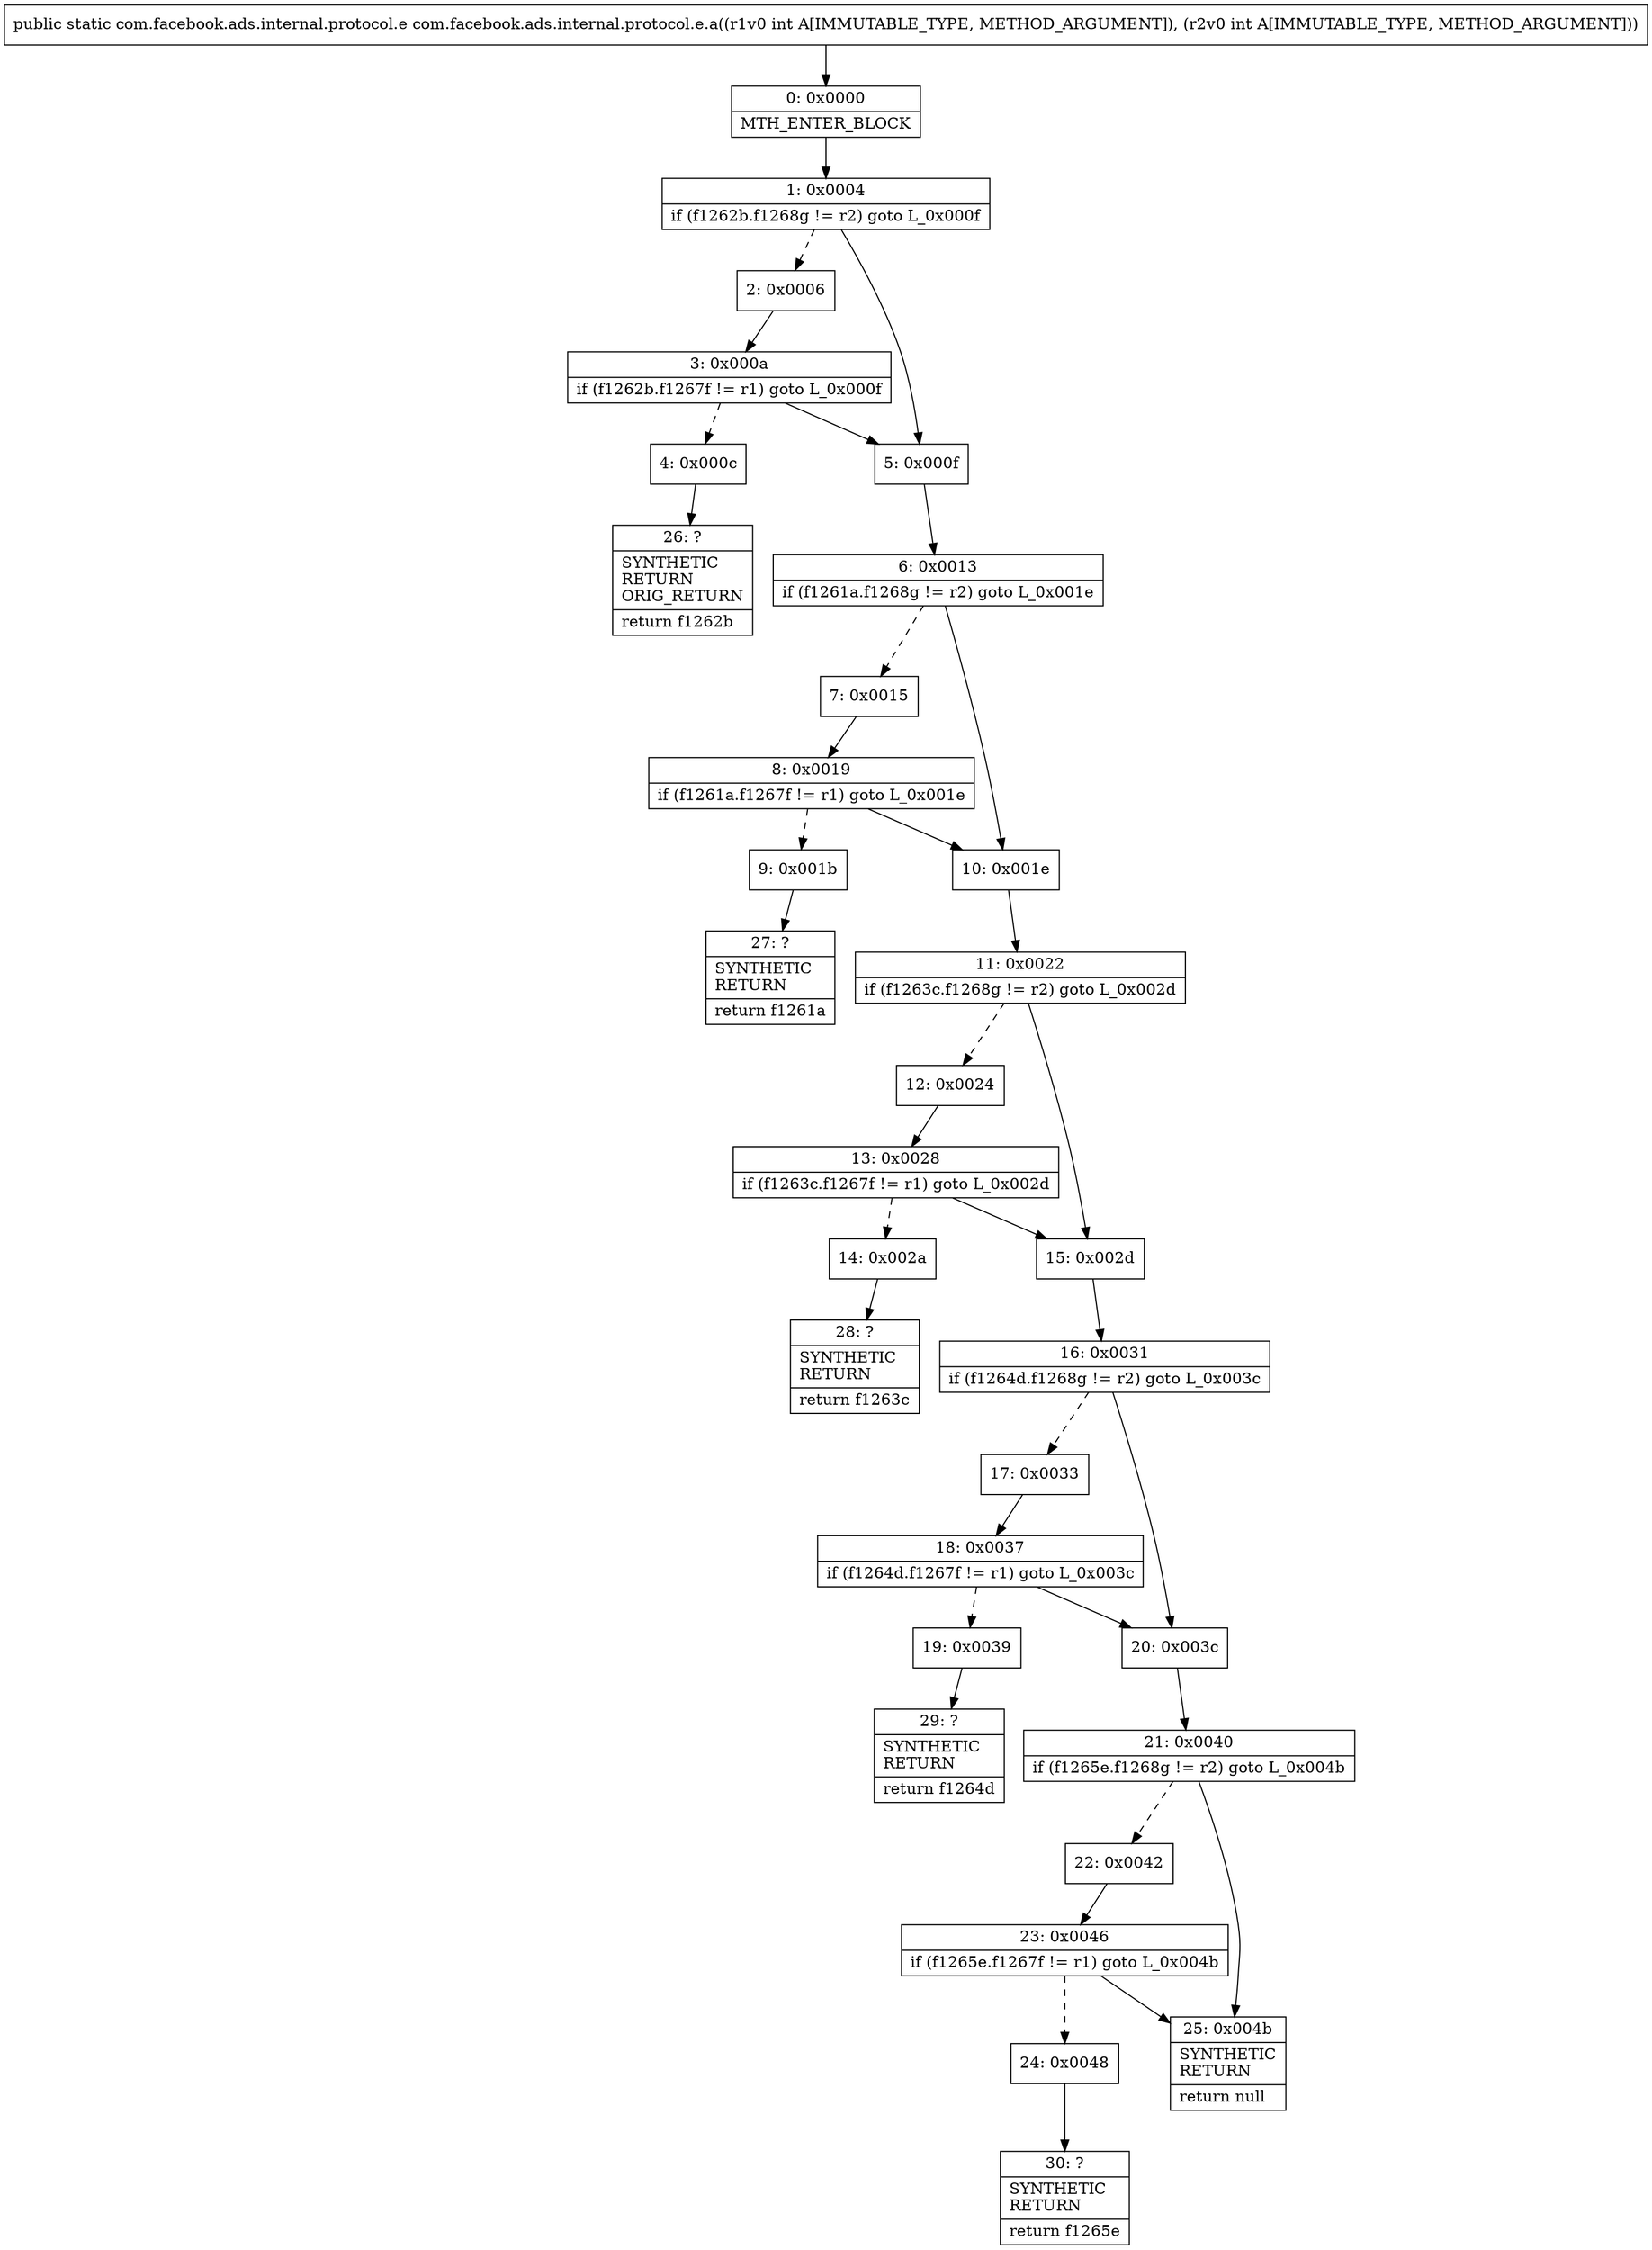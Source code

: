 digraph "CFG forcom.facebook.ads.internal.protocol.e.a(II)Lcom\/facebook\/ads\/internal\/protocol\/e;" {
Node_0 [shape=record,label="{0\:\ 0x0000|MTH_ENTER_BLOCK\l}"];
Node_1 [shape=record,label="{1\:\ 0x0004|if (f1262b.f1268g != r2) goto L_0x000f\l}"];
Node_2 [shape=record,label="{2\:\ 0x0006}"];
Node_3 [shape=record,label="{3\:\ 0x000a|if (f1262b.f1267f != r1) goto L_0x000f\l}"];
Node_4 [shape=record,label="{4\:\ 0x000c}"];
Node_5 [shape=record,label="{5\:\ 0x000f}"];
Node_6 [shape=record,label="{6\:\ 0x0013|if (f1261a.f1268g != r2) goto L_0x001e\l}"];
Node_7 [shape=record,label="{7\:\ 0x0015}"];
Node_8 [shape=record,label="{8\:\ 0x0019|if (f1261a.f1267f != r1) goto L_0x001e\l}"];
Node_9 [shape=record,label="{9\:\ 0x001b}"];
Node_10 [shape=record,label="{10\:\ 0x001e}"];
Node_11 [shape=record,label="{11\:\ 0x0022|if (f1263c.f1268g != r2) goto L_0x002d\l}"];
Node_12 [shape=record,label="{12\:\ 0x0024}"];
Node_13 [shape=record,label="{13\:\ 0x0028|if (f1263c.f1267f != r1) goto L_0x002d\l}"];
Node_14 [shape=record,label="{14\:\ 0x002a}"];
Node_15 [shape=record,label="{15\:\ 0x002d}"];
Node_16 [shape=record,label="{16\:\ 0x0031|if (f1264d.f1268g != r2) goto L_0x003c\l}"];
Node_17 [shape=record,label="{17\:\ 0x0033}"];
Node_18 [shape=record,label="{18\:\ 0x0037|if (f1264d.f1267f != r1) goto L_0x003c\l}"];
Node_19 [shape=record,label="{19\:\ 0x0039}"];
Node_20 [shape=record,label="{20\:\ 0x003c}"];
Node_21 [shape=record,label="{21\:\ 0x0040|if (f1265e.f1268g != r2) goto L_0x004b\l}"];
Node_22 [shape=record,label="{22\:\ 0x0042}"];
Node_23 [shape=record,label="{23\:\ 0x0046|if (f1265e.f1267f != r1) goto L_0x004b\l}"];
Node_24 [shape=record,label="{24\:\ 0x0048}"];
Node_25 [shape=record,label="{25\:\ 0x004b|SYNTHETIC\lRETURN\l|return null\l}"];
Node_26 [shape=record,label="{26\:\ ?|SYNTHETIC\lRETURN\lORIG_RETURN\l|return f1262b\l}"];
Node_27 [shape=record,label="{27\:\ ?|SYNTHETIC\lRETURN\l|return f1261a\l}"];
Node_28 [shape=record,label="{28\:\ ?|SYNTHETIC\lRETURN\l|return f1263c\l}"];
Node_29 [shape=record,label="{29\:\ ?|SYNTHETIC\lRETURN\l|return f1264d\l}"];
Node_30 [shape=record,label="{30\:\ ?|SYNTHETIC\lRETURN\l|return f1265e\l}"];
MethodNode[shape=record,label="{public static com.facebook.ads.internal.protocol.e com.facebook.ads.internal.protocol.e.a((r1v0 int A[IMMUTABLE_TYPE, METHOD_ARGUMENT]), (r2v0 int A[IMMUTABLE_TYPE, METHOD_ARGUMENT])) }"];
MethodNode -> Node_0;
Node_0 -> Node_1;
Node_1 -> Node_2[style=dashed];
Node_1 -> Node_5;
Node_2 -> Node_3;
Node_3 -> Node_4[style=dashed];
Node_3 -> Node_5;
Node_4 -> Node_26;
Node_5 -> Node_6;
Node_6 -> Node_7[style=dashed];
Node_6 -> Node_10;
Node_7 -> Node_8;
Node_8 -> Node_9[style=dashed];
Node_8 -> Node_10;
Node_9 -> Node_27;
Node_10 -> Node_11;
Node_11 -> Node_12[style=dashed];
Node_11 -> Node_15;
Node_12 -> Node_13;
Node_13 -> Node_14[style=dashed];
Node_13 -> Node_15;
Node_14 -> Node_28;
Node_15 -> Node_16;
Node_16 -> Node_17[style=dashed];
Node_16 -> Node_20;
Node_17 -> Node_18;
Node_18 -> Node_19[style=dashed];
Node_18 -> Node_20;
Node_19 -> Node_29;
Node_20 -> Node_21;
Node_21 -> Node_22[style=dashed];
Node_21 -> Node_25;
Node_22 -> Node_23;
Node_23 -> Node_24[style=dashed];
Node_23 -> Node_25;
Node_24 -> Node_30;
}

